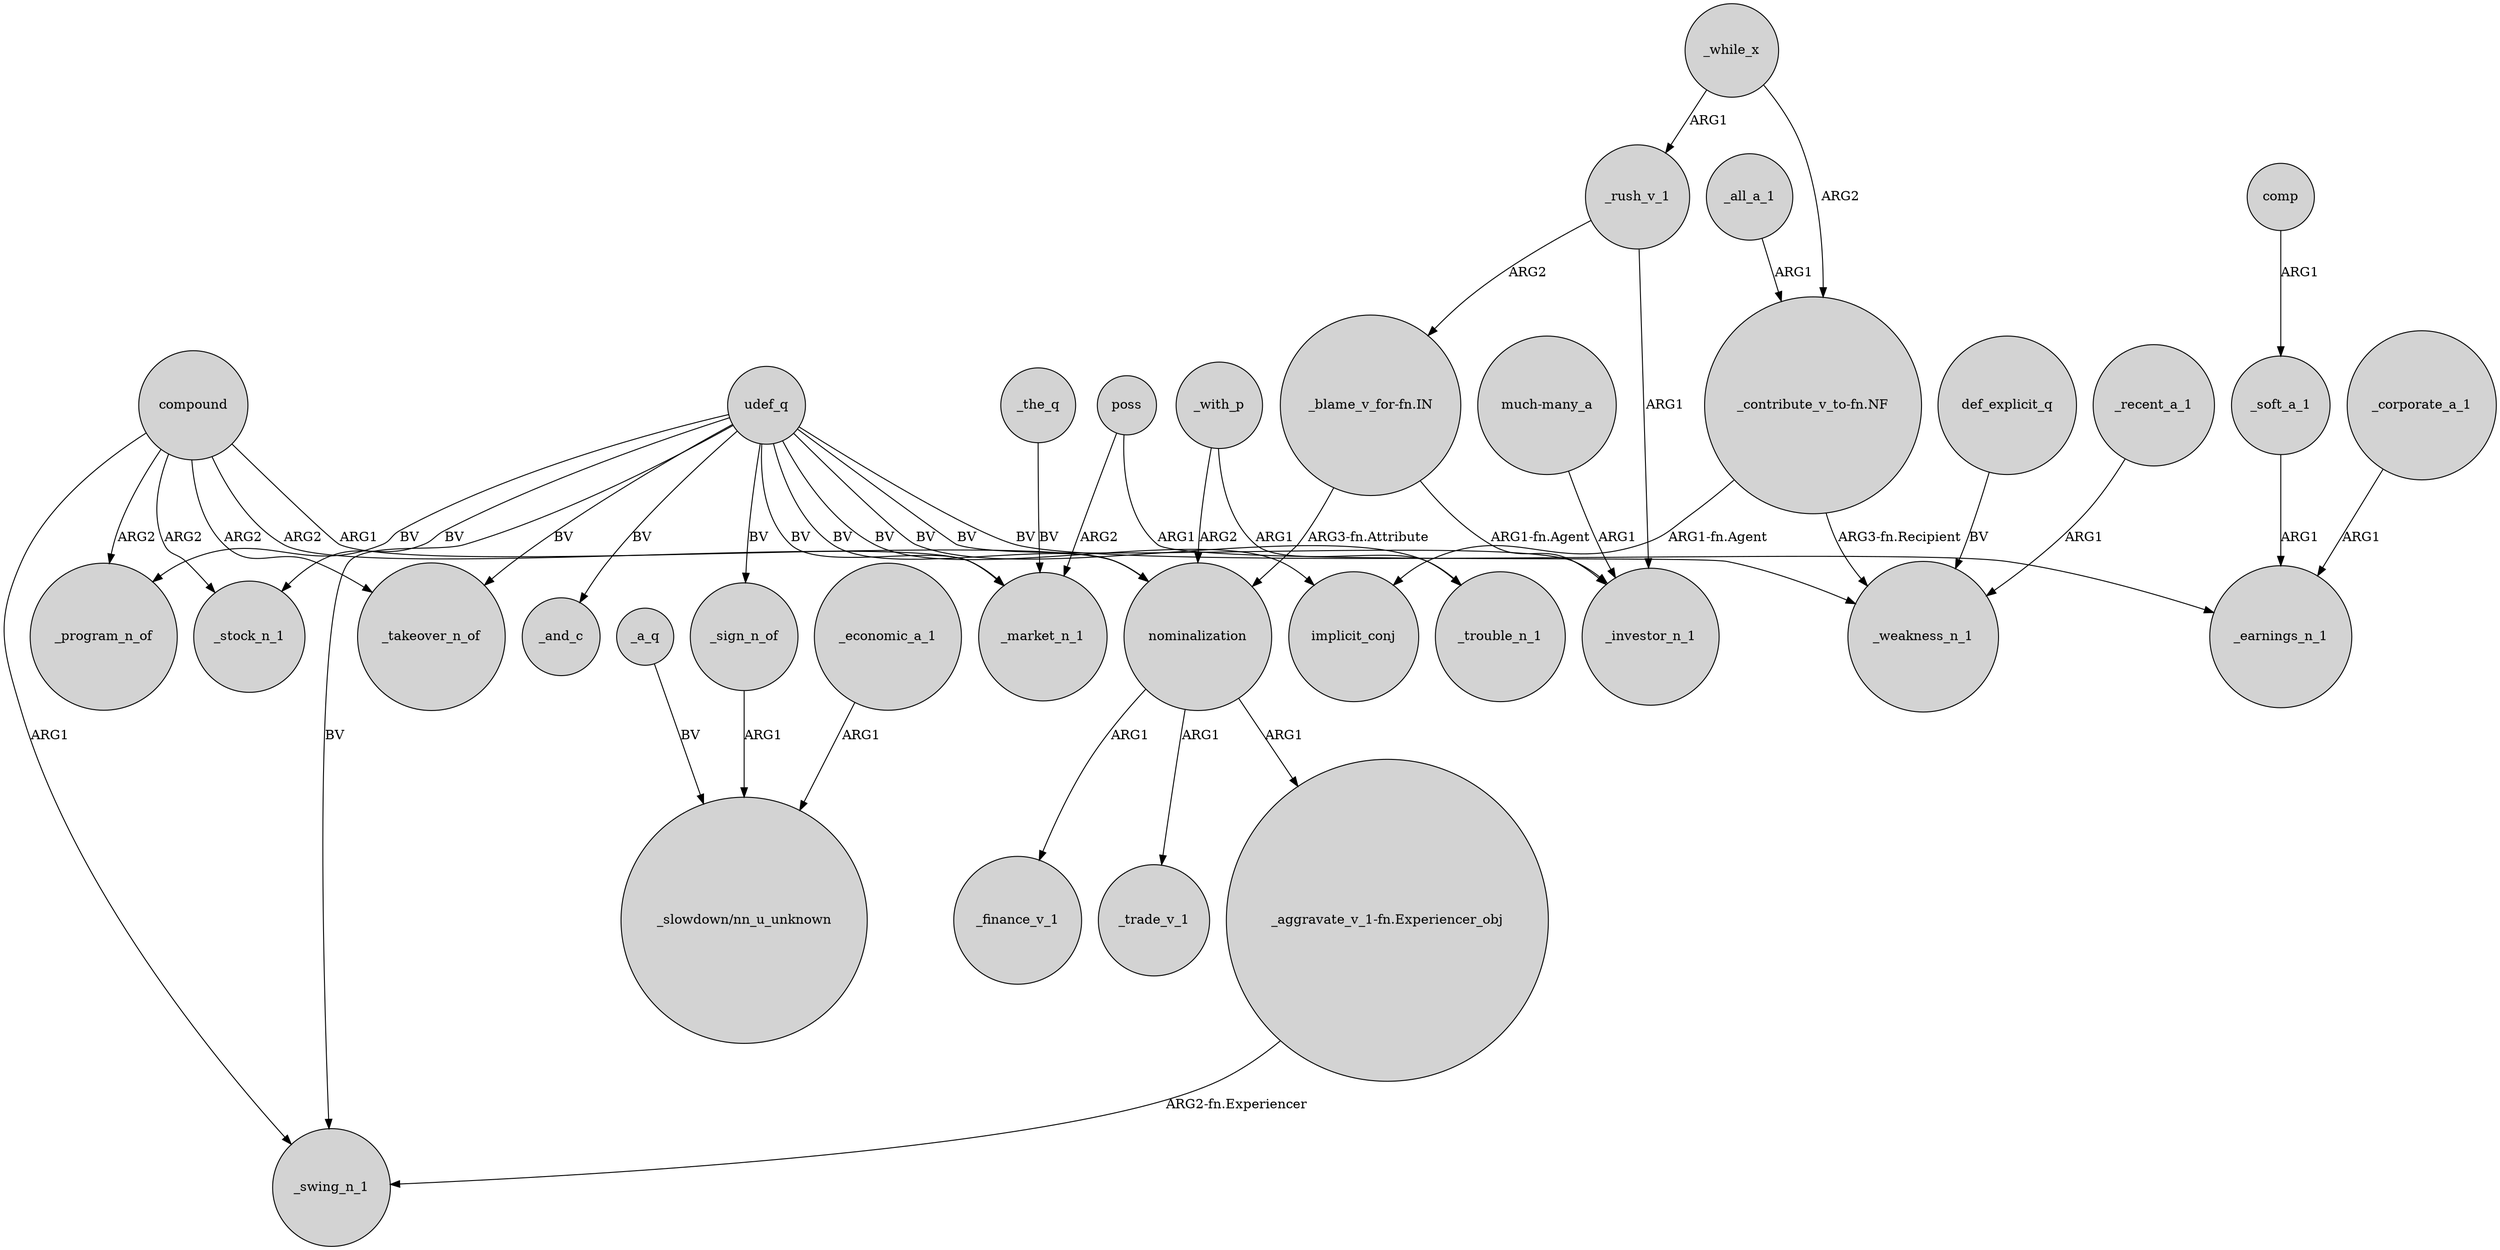 digraph {
	node [shape=circle style=filled]
	compound -> _market_n_1 [label=ARG2]
	_recent_a_1 -> _weakness_n_1 [label=ARG1]
	compound -> _program_n_of [label=ARG2]
	"_blame_v_for-fn.IN" -> nominalization [label="ARG3-fn.Attribute"]
	_with_p -> _trouble_n_1 [label=ARG1]
	comp -> _soft_a_1 [label=ARG1]
	_rush_v_1 -> "_blame_v_for-fn.IN" [label=ARG2]
	udef_q -> _investor_n_1 [label=BV]
	udef_q -> _takeover_n_of [label=BV]
	_with_p -> nominalization [label=ARG2]
	"much-many_a" -> _investor_n_1 [label=ARG1]
	udef_q -> _earnings_n_1 [label=BV]
	_while_x -> _rush_v_1 [label=ARG1]
	udef_q -> _program_n_of [label=BV]
	"_contribute_v_to-fn.NF" -> implicit_conj [label="ARG1-fn.Agent"]
	_all_a_1 -> "_contribute_v_to-fn.NF" [label=ARG1]
	nominalization -> "_aggravate_v_1-fn.Experiencer_obj" [label=ARG1]
	nominalization -> _finance_v_1 [label=ARG1]
	udef_q -> _market_n_1 [label=BV]
	nominalization -> _trade_v_1 [label=ARG1]
	udef_q -> implicit_conj [label=BV]
	udef_q -> _trouble_n_1 [label=BV]
	_sign_n_of -> "_slowdown/nn_u_unknown" [label=ARG1]
	compound -> _stock_n_1 [label=ARG2]
	_soft_a_1 -> _earnings_n_1 [label=ARG1]
	udef_q -> _swing_n_1 [label=BV]
	udef_q -> _stock_n_1 [label=BV]
	poss -> _market_n_1 [label=ARG2]
	udef_q -> _sign_n_of [label=BV]
	"_contribute_v_to-fn.NF" -> _weakness_n_1 [label="ARG3-fn.Recipient"]
	def_explicit_q -> _weakness_n_1 [label=BV]
	_rush_v_1 -> _investor_n_1 [label=ARG1]
	_economic_a_1 -> "_slowdown/nn_u_unknown" [label=ARG1]
	_while_x -> "_contribute_v_to-fn.NF" [label=ARG2]
	udef_q -> nominalization [label=BV]
	_a_q -> "_slowdown/nn_u_unknown" [label=BV]
	"_blame_v_for-fn.IN" -> _investor_n_1 [label="ARG1-fn.Agent"]
	"_aggravate_v_1-fn.Experiencer_obj" -> _swing_n_1 [label="ARG2-fn.Experiencer"]
	_corporate_a_1 -> _earnings_n_1 [label=ARG1]
	compound -> _takeover_n_of [label=ARG2]
	_the_q -> _market_n_1 [label=BV]
	udef_q -> _and_c [label=BV]
	poss -> _weakness_n_1 [label=ARG1]
	compound -> nominalization [label=ARG1]
	compound -> _swing_n_1 [label=ARG1]
}
